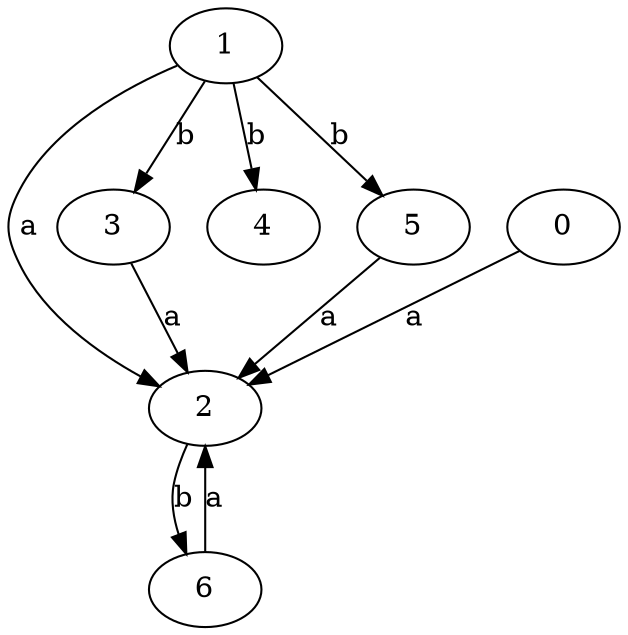 strict digraph  {
1;
2;
0;
3;
4;
5;
6;
1 -> 2  [label=a];
1 -> 3  [label=b];
1 -> 4  [label=b];
1 -> 5  [label=b];
2 -> 6  [label=b];
0 -> 2  [label=a];
3 -> 2  [label=a];
5 -> 2  [label=a];
6 -> 2  [label=a];
}
